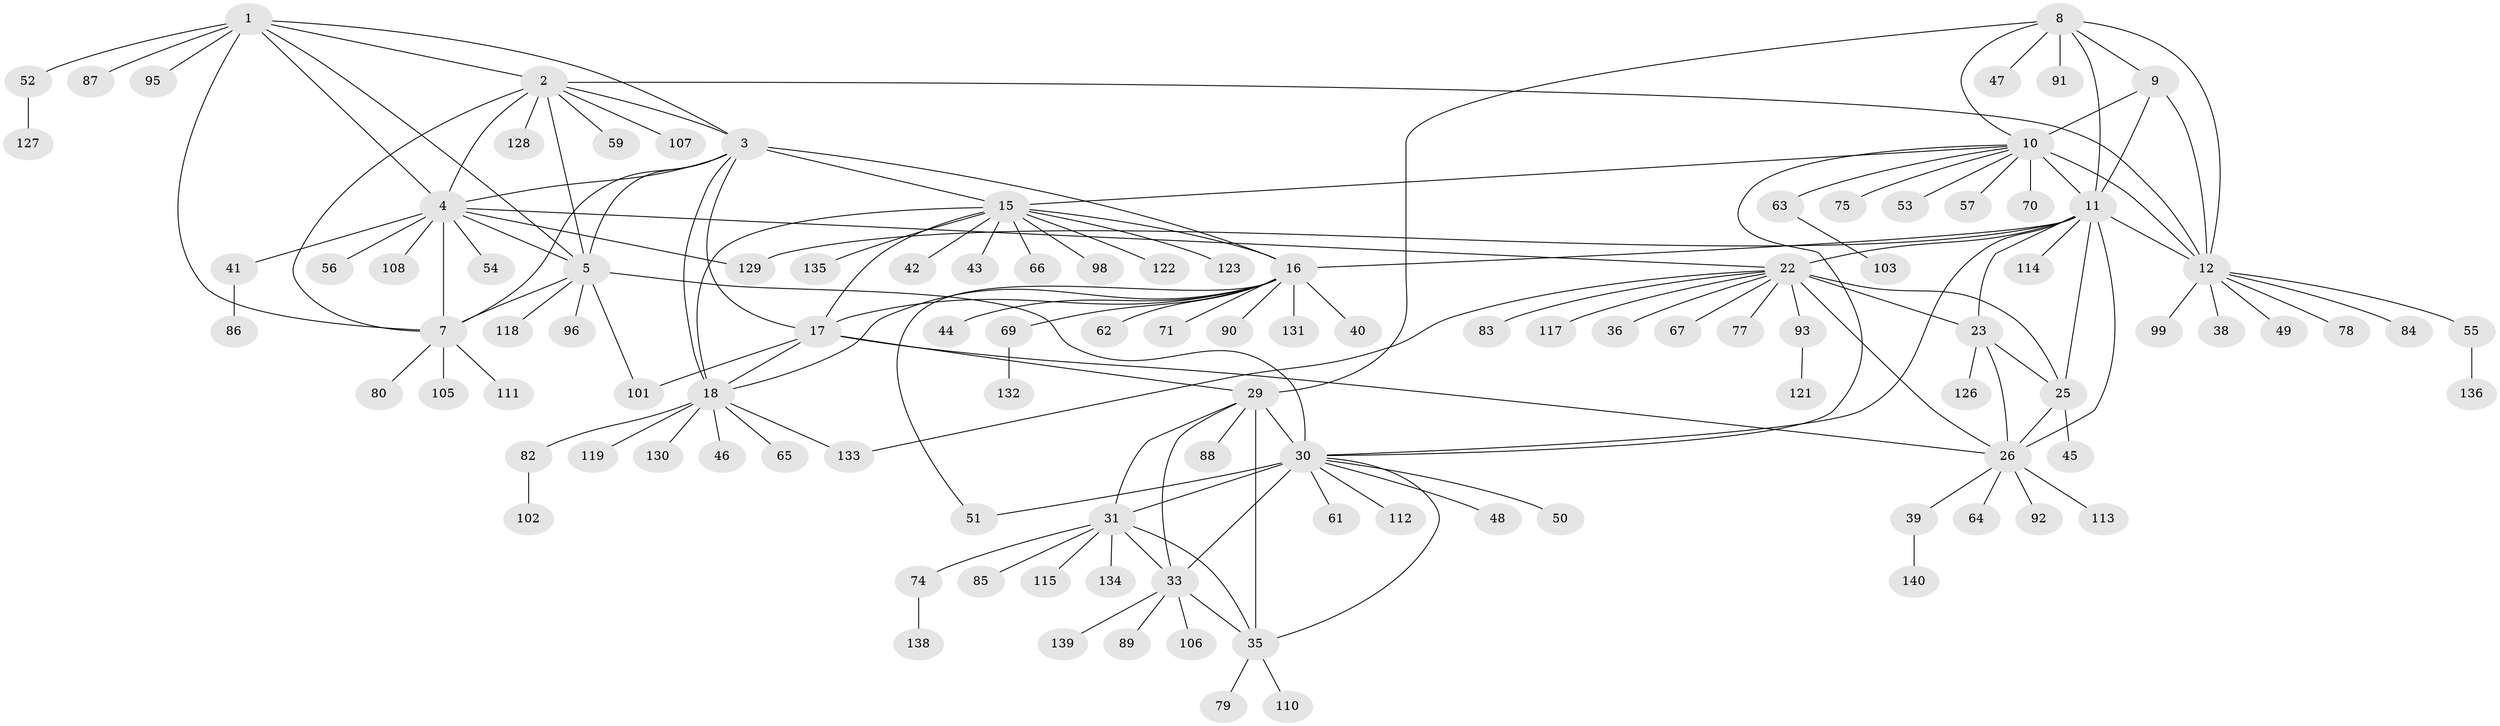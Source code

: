 // original degree distribution, {10: 0.02112676056338028, 11: 0.04225352112676056, 7: 0.014084507042253521, 8: 0.06338028169014084, 9: 0.06338028169014084, 6: 0.014084507042253521, 13: 0.014084507042253521, 12: 0.014084507042253521, 1: 0.5845070422535211, 2: 0.16901408450704225}
// Generated by graph-tools (version 1.1) at 2025/11/02/27/25 16:11:32]
// undirected, 111 vertices, 156 edges
graph export_dot {
graph [start="1"]
  node [color=gray90,style=filled];
  1 [super="+60"];
  2 [super="+116"];
  3 [super="+20"];
  4 [super="+6"];
  5 [super="+37"];
  7 [super="+68"];
  8 [super="+137"];
  9;
  10 [super="+14"];
  11 [super="+24"];
  12 [super="+13"];
  15 [super="+19"];
  16 [super="+21"];
  17 [super="+58"];
  18 [super="+94"];
  22 [super="+27"];
  23 [super="+109"];
  25 [super="+73"];
  26 [super="+28"];
  29 [super="+34"];
  30 [super="+32"];
  31 [super="+72"];
  33 [super="+100"];
  35 [super="+97"];
  36;
  38 [super="+76"];
  39;
  40;
  41;
  42;
  43;
  44;
  45;
  46;
  47 [super="+125"];
  48;
  49;
  50;
  51;
  52;
  53;
  54;
  55 [super="+104"];
  56;
  57;
  59;
  61;
  62;
  63;
  64;
  65;
  66;
  67;
  69;
  70;
  71;
  74 [super="+81"];
  75;
  77;
  78;
  79 [super="+120"];
  80;
  82;
  83;
  84;
  85 [super="+142"];
  86;
  87;
  88;
  89;
  90;
  91;
  92;
  93;
  95;
  96;
  98 [super="+141"];
  99 [super="+124"];
  101;
  102;
  103;
  105;
  106;
  107;
  108;
  110;
  111;
  112;
  113;
  114;
  115;
  117;
  118;
  119;
  121;
  122;
  123;
  126;
  127;
  128;
  129;
  130;
  131;
  132;
  133;
  134;
  135;
  136;
  138;
  139;
  140;
  1 -- 2;
  1 -- 3;
  1 -- 4 [weight=2];
  1 -- 5;
  1 -- 7;
  1 -- 52;
  1 -- 87;
  1 -- 95;
  2 -- 3;
  2 -- 4 [weight=2];
  2 -- 5;
  2 -- 7;
  2 -- 59;
  2 -- 107;
  2 -- 128;
  2 -- 12;
  3 -- 4 [weight=2];
  3 -- 5;
  3 -- 7;
  3 -- 16 [weight=2];
  3 -- 17;
  3 -- 18;
  3 -- 15 [weight=2];
  4 -- 5 [weight=2];
  4 -- 7 [weight=2];
  4 -- 22;
  4 -- 108;
  4 -- 129;
  4 -- 41;
  4 -- 54;
  4 -- 56;
  5 -- 7;
  5 -- 96;
  5 -- 101;
  5 -- 118;
  5 -- 30;
  7 -- 80;
  7 -- 105;
  7 -- 111;
  8 -- 9;
  8 -- 10 [weight=2];
  8 -- 11;
  8 -- 12 [weight=2];
  8 -- 47;
  8 -- 91;
  8 -- 29;
  9 -- 10 [weight=2];
  9 -- 11;
  9 -- 12 [weight=2];
  10 -- 11 [weight=2];
  10 -- 12 [weight=4];
  10 -- 63;
  10 -- 70;
  10 -- 75;
  10 -- 53;
  10 -- 57;
  10 -- 30;
  10 -- 15;
  11 -- 12 [weight=2];
  11 -- 114;
  11 -- 129;
  11 -- 22 [weight=2];
  11 -- 23;
  11 -- 25;
  11 -- 26 [weight=2];
  11 -- 30;
  11 -- 16;
  12 -- 38;
  12 -- 49;
  12 -- 99;
  12 -- 78;
  12 -- 84;
  12 -- 55;
  15 -- 16 [weight=4];
  15 -- 17 [weight=2];
  15 -- 18 [weight=2];
  15 -- 43;
  15 -- 98;
  15 -- 122;
  15 -- 123;
  15 -- 135;
  15 -- 66;
  15 -- 42;
  16 -- 17 [weight=2];
  16 -- 18 [weight=2];
  16 -- 40;
  16 -- 44;
  16 -- 131;
  16 -- 69;
  16 -- 71;
  16 -- 51;
  16 -- 90;
  16 -- 62;
  17 -- 18;
  17 -- 101;
  17 -- 29;
  17 -- 26;
  18 -- 46;
  18 -- 65;
  18 -- 82;
  18 -- 119;
  18 -- 130;
  18 -- 133;
  22 -- 23 [weight=2];
  22 -- 25 [weight=2];
  22 -- 26 [weight=4];
  22 -- 36;
  22 -- 67;
  22 -- 77;
  22 -- 93;
  22 -- 133;
  22 -- 83;
  22 -- 117;
  23 -- 25;
  23 -- 26 [weight=2];
  23 -- 126;
  25 -- 26 [weight=2];
  25 -- 45;
  26 -- 113;
  26 -- 64;
  26 -- 39;
  26 -- 92;
  29 -- 30 [weight=4];
  29 -- 31 [weight=2];
  29 -- 33 [weight=2];
  29 -- 35 [weight=2];
  29 -- 88;
  30 -- 31 [weight=2];
  30 -- 33 [weight=2];
  30 -- 35 [weight=2];
  30 -- 112;
  30 -- 48;
  30 -- 50;
  30 -- 51;
  30 -- 61;
  31 -- 33;
  31 -- 35;
  31 -- 74;
  31 -- 85;
  31 -- 115;
  31 -- 134;
  33 -- 35;
  33 -- 89;
  33 -- 106;
  33 -- 139;
  35 -- 79;
  35 -- 110;
  39 -- 140;
  41 -- 86;
  52 -- 127;
  55 -- 136;
  63 -- 103;
  69 -- 132;
  74 -- 138;
  82 -- 102;
  93 -- 121;
}
